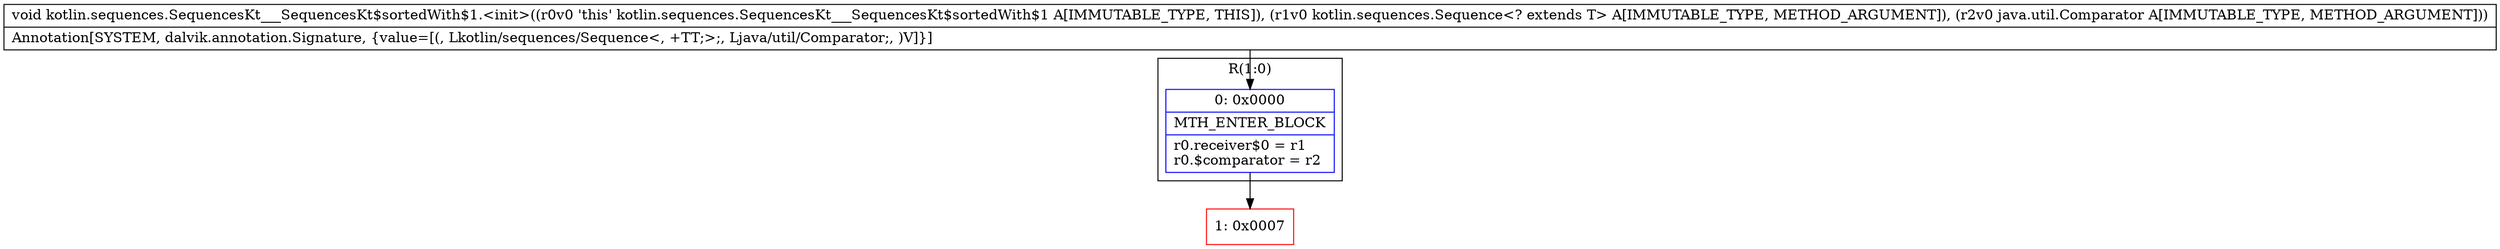 digraph "CFG forkotlin.sequences.SequencesKt___SequencesKt$sortedWith$1.\<init\>(Lkotlin\/sequences\/Sequence;Ljava\/util\/Comparator;)V" {
subgraph cluster_Region_2014090604 {
label = "R(1:0)";
node [shape=record,color=blue];
Node_0 [shape=record,label="{0\:\ 0x0000|MTH_ENTER_BLOCK\l|r0.receiver$0 = r1\lr0.$comparator = r2\l}"];
}
Node_1 [shape=record,color=red,label="{1\:\ 0x0007}"];
MethodNode[shape=record,label="{void kotlin.sequences.SequencesKt___SequencesKt$sortedWith$1.\<init\>((r0v0 'this' kotlin.sequences.SequencesKt___SequencesKt$sortedWith$1 A[IMMUTABLE_TYPE, THIS]), (r1v0 kotlin.sequences.Sequence\<? extends T\> A[IMMUTABLE_TYPE, METHOD_ARGUMENT]), (r2v0 java.util.Comparator A[IMMUTABLE_TYPE, METHOD_ARGUMENT]))  | Annotation[SYSTEM, dalvik.annotation.Signature, \{value=[(, Lkotlin\/sequences\/Sequence\<, +TT;\>;, Ljava\/util\/Comparator;, )V]\}]\l}"];
MethodNode -> Node_0;
Node_0 -> Node_1;
}

